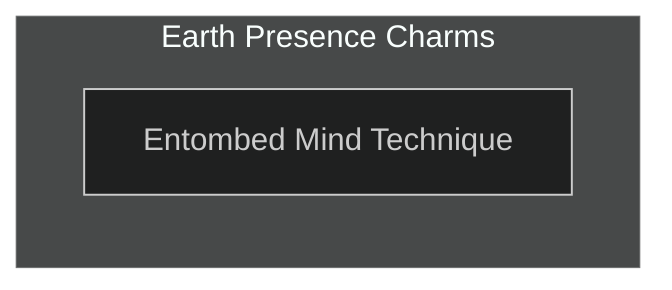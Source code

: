 ---
config:
  theme: dark
---
flowchart TD

    %% described in Storyteller's Companion
    subgraph earth_presence[Earth Presence Charms]
        direction TB

        entombed_mind_technique[Entombed Mind Technique]
        click entombed_mind_technique callback "
        Entombed Mind Technique<br>
        <br>
        Cost: 5 motes<br>
        Duration: 5 minutes<br>
        Type: Simple<br>
        Minimum Presence: 2<br>
        Minimum Essence: 1<br>
        Prerequisite Charms: None<br>
        <br>
        Earth is the most static and quiescent of the elements.
        This Charm enables a Dragon-Blooded character to infuse
        some of that somnolent stasis into another person's mind,
        putting them to sleep. Some Dynasts work this Charm
        through speaking in a low, droning voice; others prefer to use
        a glittering gemstone, such as the jewel in a ring, to fix their
        victim's attention and convey the flow of Essence. One can
        only bury someone's mind if one can keep them sitting still
        for five minutes, so this Charm calls for a fair bit of guile.
        The player rolls Manipulation + Presence, with a
        difficulty equal to the target's Essence. A simple success
        causes the target to sleep for an hour, and each extra
        success adds one hour to the total. During that hour, noise,
        light and movement do not awaken the victim. You could
        send the entire Red-Piss Legion past with cymbals and he
        wouldn't wake up. At the end of this period, the victim
        passes to normal slumber.
        While in the grip of magic sleep, the victim dreams
        strange, still dreams of the caves beneath the earth and the
        mysteries within them. Once in a while, someone wakes up
        afterward knowing where to dig a well that never goes dry,
        or the location of an ore deposit.<br>
        Cascade Charms:<br>
        • More powerful versions of this charm can put a victim
        to sleep for longer periods. Old tales tell of great lords of the
        Silver Age whose bound enemies still slumber in hidden
        locations, or maidens cursed to sleep for a hundred years.<br>
        • A still more powerful variation petrifies the victim's
        body as well as her mind. Only occult means can rouse such
        a stone sleeper.
        "

    end